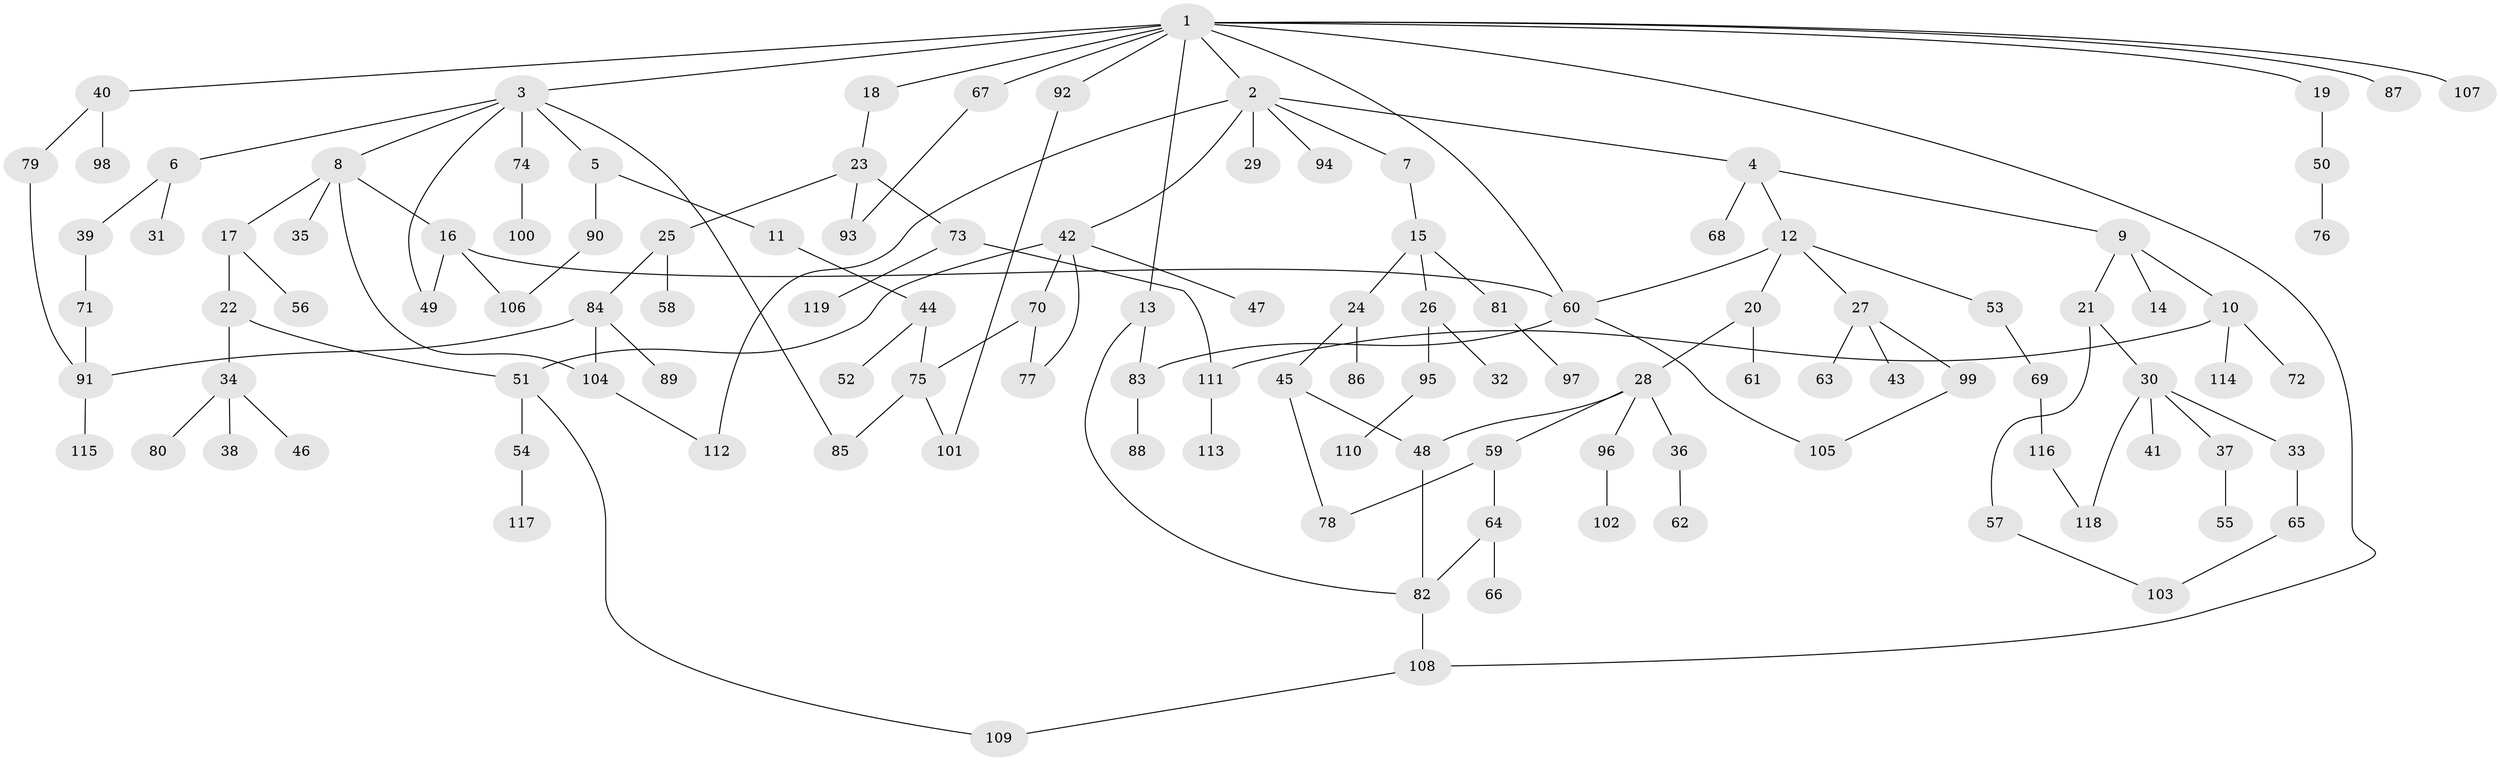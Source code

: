 // coarse degree distribution, {12: 0.012195121951219513, 6: 0.036585365853658534, 8: 0.012195121951219513, 4: 0.10975609756097561, 2: 0.2682926829268293, 5: 0.07317073170731707, 3: 0.12195121951219512, 1: 0.36585365853658536}
// Generated by graph-tools (version 1.1) at 2025/23/03/03/25 07:23:34]
// undirected, 119 vertices, 143 edges
graph export_dot {
graph [start="1"]
  node [color=gray90,style=filled];
  1;
  2;
  3;
  4;
  5;
  6;
  7;
  8;
  9;
  10;
  11;
  12;
  13;
  14;
  15;
  16;
  17;
  18;
  19;
  20;
  21;
  22;
  23;
  24;
  25;
  26;
  27;
  28;
  29;
  30;
  31;
  32;
  33;
  34;
  35;
  36;
  37;
  38;
  39;
  40;
  41;
  42;
  43;
  44;
  45;
  46;
  47;
  48;
  49;
  50;
  51;
  52;
  53;
  54;
  55;
  56;
  57;
  58;
  59;
  60;
  61;
  62;
  63;
  64;
  65;
  66;
  67;
  68;
  69;
  70;
  71;
  72;
  73;
  74;
  75;
  76;
  77;
  78;
  79;
  80;
  81;
  82;
  83;
  84;
  85;
  86;
  87;
  88;
  89;
  90;
  91;
  92;
  93;
  94;
  95;
  96;
  97;
  98;
  99;
  100;
  101;
  102;
  103;
  104;
  105;
  106;
  107;
  108;
  109;
  110;
  111;
  112;
  113;
  114;
  115;
  116;
  117;
  118;
  119;
  1 -- 2;
  1 -- 3;
  1 -- 13;
  1 -- 18;
  1 -- 19;
  1 -- 40;
  1 -- 60;
  1 -- 67;
  1 -- 87;
  1 -- 92;
  1 -- 107;
  1 -- 108;
  2 -- 4;
  2 -- 7;
  2 -- 29;
  2 -- 42;
  2 -- 94;
  2 -- 112;
  3 -- 5;
  3 -- 6;
  3 -- 8;
  3 -- 49;
  3 -- 74;
  3 -- 85;
  4 -- 9;
  4 -- 12;
  4 -- 68;
  5 -- 11;
  5 -- 90;
  6 -- 31;
  6 -- 39;
  7 -- 15;
  8 -- 16;
  8 -- 17;
  8 -- 35;
  8 -- 104;
  9 -- 10;
  9 -- 14;
  9 -- 21;
  10 -- 72;
  10 -- 114;
  10 -- 111;
  11 -- 44;
  12 -- 20;
  12 -- 27;
  12 -- 53;
  12 -- 60;
  13 -- 83;
  13 -- 82;
  15 -- 24;
  15 -- 26;
  15 -- 81;
  16 -- 60;
  16 -- 49;
  16 -- 106;
  17 -- 22;
  17 -- 56;
  18 -- 23;
  19 -- 50;
  20 -- 28;
  20 -- 61;
  21 -- 30;
  21 -- 57;
  22 -- 34;
  22 -- 51;
  23 -- 25;
  23 -- 73;
  23 -- 93;
  24 -- 45;
  24 -- 86;
  25 -- 58;
  25 -- 84;
  26 -- 32;
  26 -- 95;
  27 -- 43;
  27 -- 63;
  27 -- 99;
  28 -- 36;
  28 -- 48;
  28 -- 59;
  28 -- 96;
  30 -- 33;
  30 -- 37;
  30 -- 41;
  30 -- 118;
  33 -- 65;
  34 -- 38;
  34 -- 46;
  34 -- 80;
  36 -- 62;
  37 -- 55;
  39 -- 71;
  40 -- 79;
  40 -- 98;
  42 -- 47;
  42 -- 70;
  42 -- 77;
  42 -- 51;
  44 -- 52;
  44 -- 75;
  45 -- 78;
  45 -- 48;
  48 -- 82;
  50 -- 76;
  51 -- 54;
  51 -- 109;
  53 -- 69;
  54 -- 117;
  57 -- 103;
  59 -- 64;
  59 -- 78;
  60 -- 105;
  60 -- 83;
  64 -- 66;
  64 -- 82;
  65 -- 103;
  67 -- 93;
  69 -- 116;
  70 -- 75;
  70 -- 77;
  71 -- 91;
  73 -- 111;
  73 -- 119;
  74 -- 100;
  75 -- 85;
  75 -- 101;
  79 -- 91;
  81 -- 97;
  82 -- 108;
  83 -- 88;
  84 -- 89;
  84 -- 91;
  84 -- 104;
  90 -- 106;
  91 -- 115;
  92 -- 101;
  95 -- 110;
  96 -- 102;
  99 -- 105;
  104 -- 112;
  108 -- 109;
  111 -- 113;
  116 -- 118;
}
